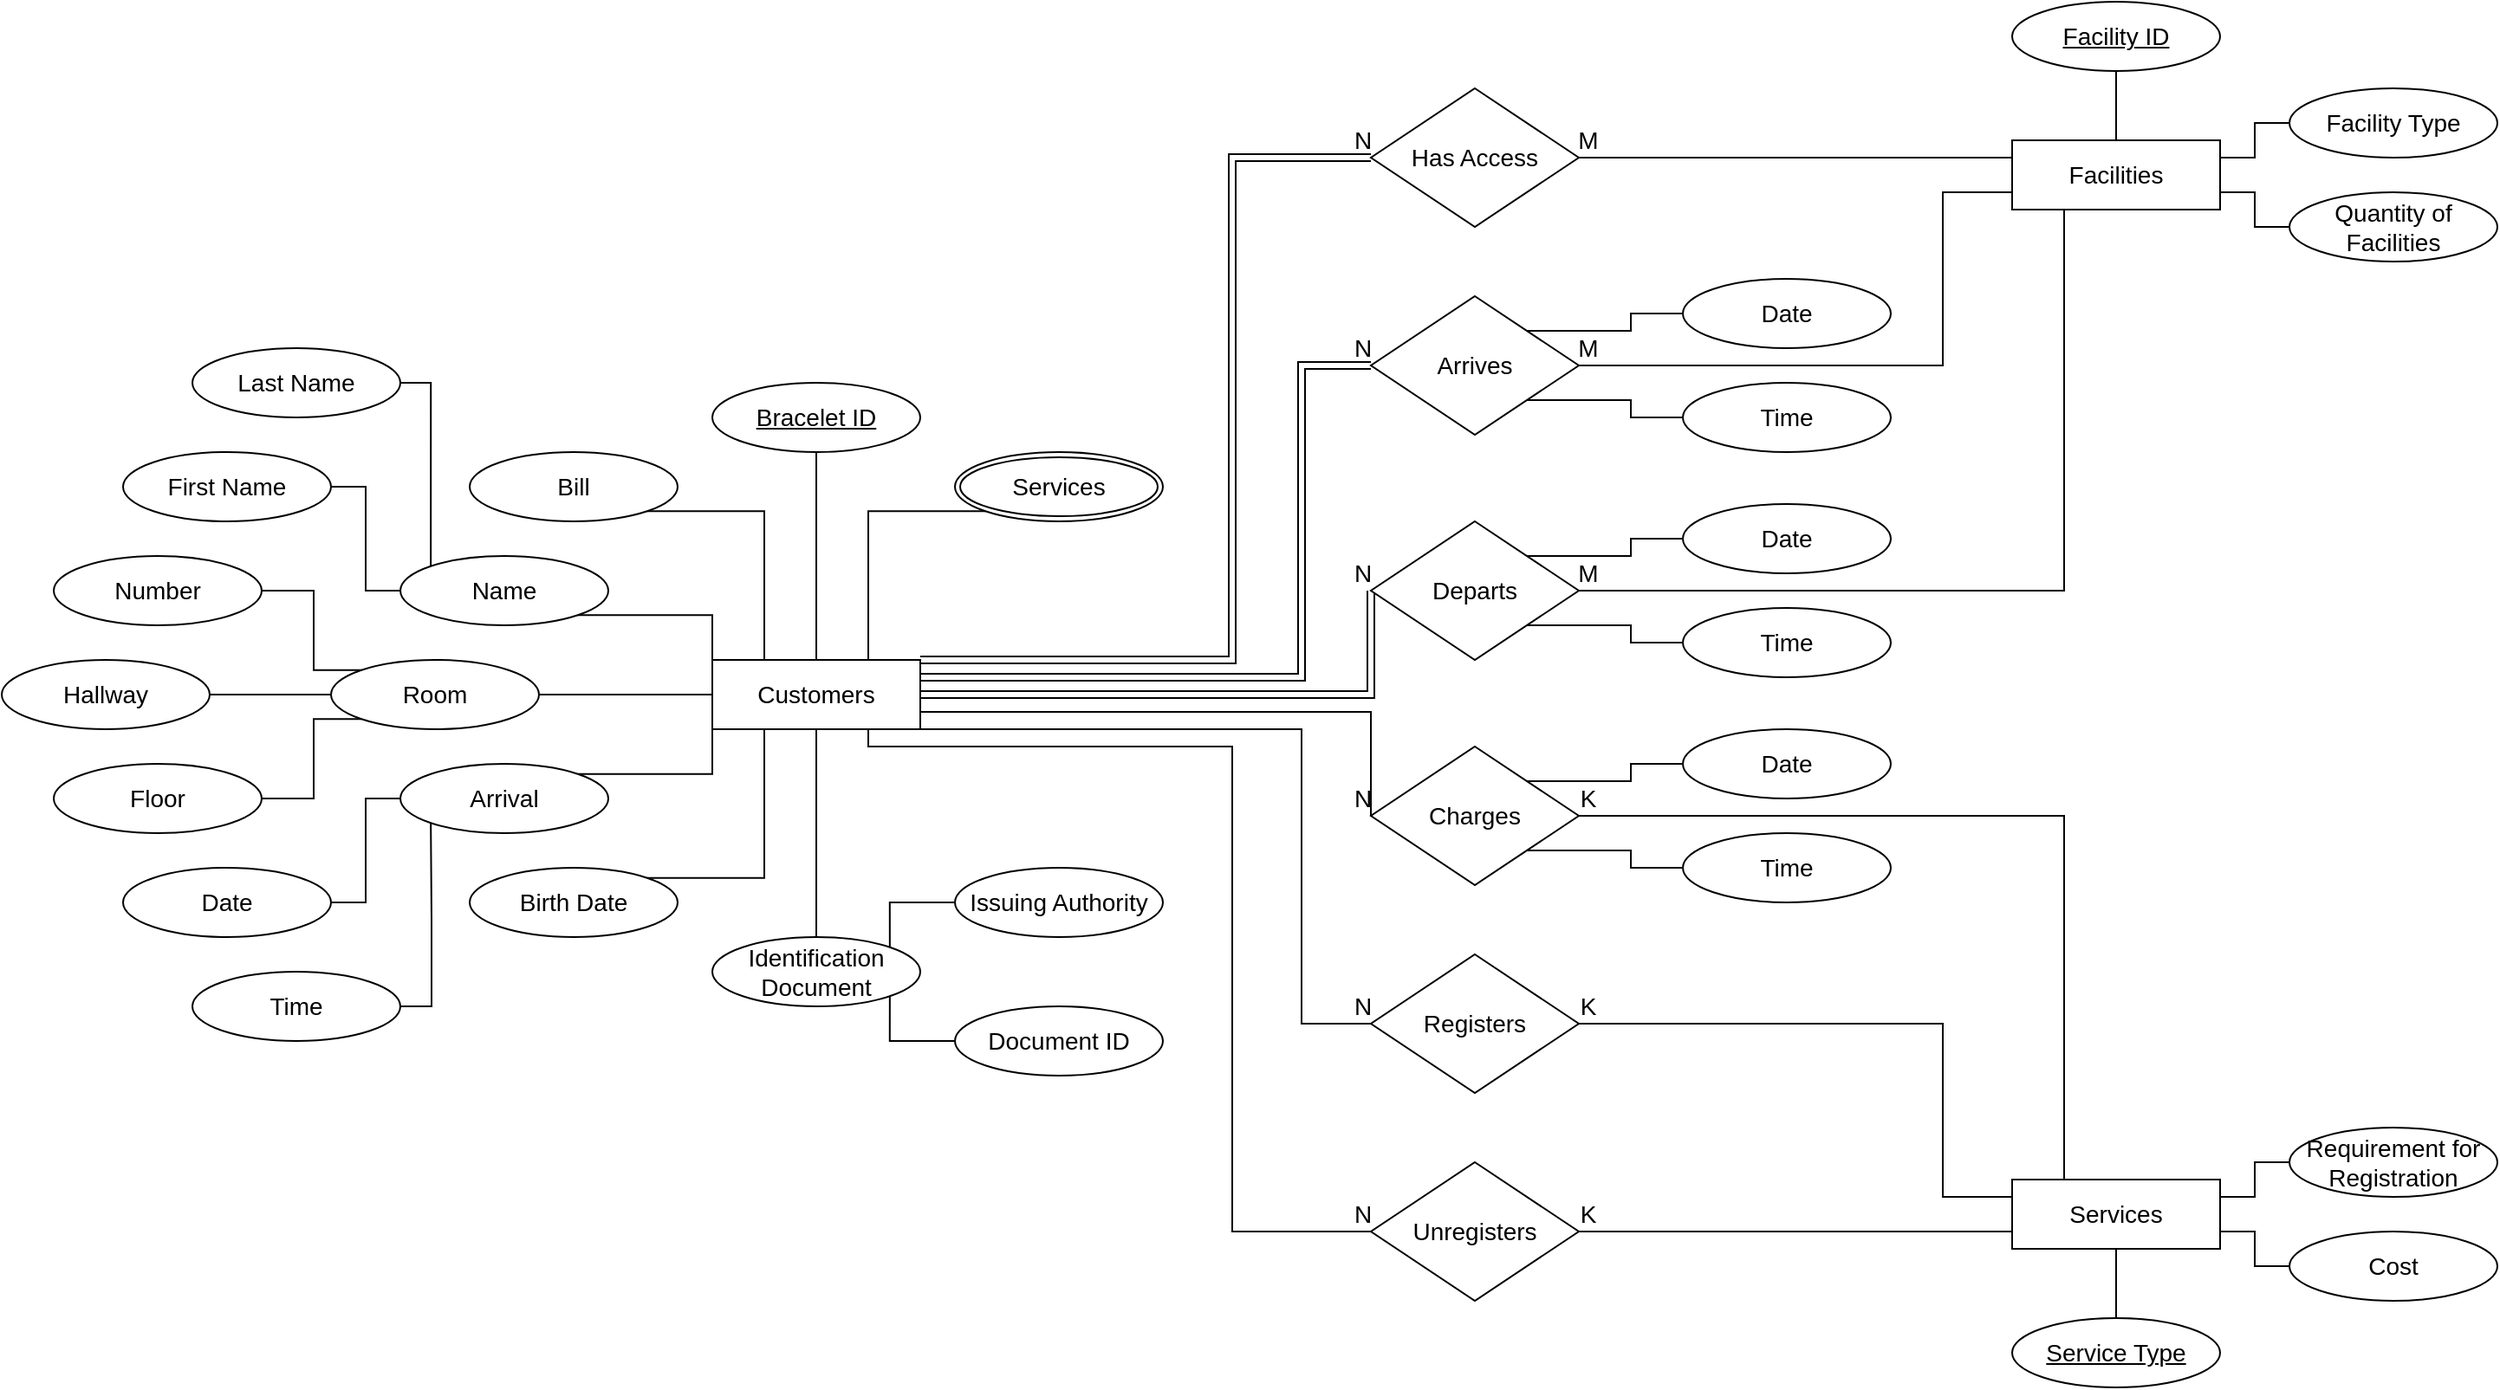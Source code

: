 <mxfile version="14.6.6" type="device"><diagram id="R2lEEEUBdFMjLlhIrx00" name="Page-1"><mxGraphModel dx="1422" dy="762" grid="1" gridSize="10" guides="1" tooltips="1" connect="1" arrows="1" fold="1" page="1" pageScale="1" pageWidth="850" pageHeight="1100" math="0" shadow="0" extFonts="Permanent Marker^https://fonts.googleapis.com/css?family=Permanent+Marker"><root><mxCell id="0"/><mxCell id="1" parent="0"/><mxCell id="P9NIBPSnMs9yez3xF_jF-101" style="edgeStyle=orthogonalEdgeStyle;rounded=0;orthogonalLoop=1;jettySize=auto;html=1;exitX=1;exitY=0;exitDx=0;exitDy=0;entryX=0;entryY=0.5;entryDx=0;entryDy=0;fontSize=14;endArrow=none;endFill=0;shape=link;" parent="1" source="P9NIBPSnMs9yez3xF_jF-2" target="P9NIBPSnMs9yez3xF_jF-92" edge="1"><mxGeometry relative="1" as="geometry"><Array as="points"><mxPoint x="750" y="410"/><mxPoint x="750" y="120"/></Array></mxGeometry></mxCell><mxCell id="P9NIBPSnMs9yez3xF_jF-102" style="edgeStyle=orthogonalEdgeStyle;rounded=0;orthogonalLoop=1;jettySize=auto;html=1;exitX=1;exitY=0.25;exitDx=0;exitDy=0;entryX=0;entryY=0.5;entryDx=0;entryDy=0;fontSize=14;endArrow=none;endFill=0;shape=link;" parent="1" source="P9NIBPSnMs9yez3xF_jF-2" target="P9NIBPSnMs9yez3xF_jF-93" edge="1"><mxGeometry relative="1" as="geometry"><Array as="points"><mxPoint x="790" y="420"/><mxPoint x="790" y="240"/></Array></mxGeometry></mxCell><mxCell id="P9NIBPSnMs9yez3xF_jF-103" style="edgeStyle=orthogonalEdgeStyle;rounded=0;orthogonalLoop=1;jettySize=auto;html=1;exitX=1;exitY=0.5;exitDx=0;exitDy=0;entryX=0;entryY=0.5;entryDx=0;entryDy=0;fontSize=14;endArrow=none;endFill=0;shape=link;" parent="1" source="P9NIBPSnMs9yez3xF_jF-2" target="P9NIBPSnMs9yez3xF_jF-94" edge="1"><mxGeometry relative="1" as="geometry"><Array as="points"><mxPoint x="830" y="430"/></Array></mxGeometry></mxCell><mxCell id="P9NIBPSnMs9yez3xF_jF-104" style="edgeStyle=orthogonalEdgeStyle;rounded=0;orthogonalLoop=1;jettySize=auto;html=1;exitX=1;exitY=0.75;exitDx=0;exitDy=0;entryX=0;entryY=0.5;entryDx=0;entryDy=0;fontSize=14;endArrow=none;endFill=0;" parent="1" source="P9NIBPSnMs9yez3xF_jF-2" target="P9NIBPSnMs9yez3xF_jF-95" edge="1"><mxGeometry relative="1" as="geometry"><Array as="points"><mxPoint x="830" y="440"/></Array></mxGeometry></mxCell><mxCell id="P9NIBPSnMs9yez3xF_jF-105" style="edgeStyle=orthogonalEdgeStyle;rounded=0;orthogonalLoop=1;jettySize=auto;html=1;exitX=1;exitY=1;exitDx=0;exitDy=0;entryX=0;entryY=0.5;entryDx=0;entryDy=0;fontSize=14;endArrow=none;endFill=0;" parent="1" source="P9NIBPSnMs9yez3xF_jF-2" target="P9NIBPSnMs9yez3xF_jF-96" edge="1"><mxGeometry relative="1" as="geometry"><Array as="points"><mxPoint x="790" y="450"/><mxPoint x="790" y="620"/></Array></mxGeometry></mxCell><mxCell id="8W_KLirwvy6C87ahtaQu-6" style="edgeStyle=orthogonalEdgeStyle;rounded=0;orthogonalLoop=1;jettySize=auto;html=1;exitX=0.75;exitY=1;exitDx=0;exitDy=0;entryX=0;entryY=0.5;entryDx=0;entryDy=0;endArrow=none;endFill=0;" edge="1" parent="1" source="P9NIBPSnMs9yez3xF_jF-2" target="8W_KLirwvy6C87ahtaQu-1"><mxGeometry relative="1" as="geometry"><Array as="points"><mxPoint x="540" y="460"/><mxPoint x="750" y="460"/><mxPoint x="750" y="740"/></Array></mxGeometry></mxCell><mxCell id="P9NIBPSnMs9yez3xF_jF-2" value="Customers" style="whiteSpace=wrap;html=1;align=center;fontSize=14;" parent="1" vertex="1"><mxGeometry x="450" y="410" width="120" height="40" as="geometry"/></mxCell><mxCell id="P9NIBPSnMs9yez3xF_jF-152" style="edgeStyle=orthogonalEdgeStyle;rounded=0;orthogonalLoop=1;jettySize=auto;html=1;exitX=1;exitY=0.25;exitDx=0;exitDy=0;entryX=0;entryY=0.5;entryDx=0;entryDy=0;fontSize=14;endArrow=none;endFill=0;" parent="1" source="P9NIBPSnMs9yez3xF_jF-3" target="P9NIBPSnMs9yez3xF_jF-89" edge="1"><mxGeometry relative="1" as="geometry"/></mxCell><mxCell id="P9NIBPSnMs9yez3xF_jF-153" style="edgeStyle=orthogonalEdgeStyle;rounded=0;orthogonalLoop=1;jettySize=auto;html=1;exitX=1;exitY=0.75;exitDx=0;exitDy=0;entryX=0;entryY=0.5;entryDx=0;entryDy=0;fontSize=14;endArrow=none;endFill=0;" parent="1" source="P9NIBPSnMs9yez3xF_jF-3" target="P9NIBPSnMs9yez3xF_jF-86" edge="1"><mxGeometry relative="1" as="geometry"/></mxCell><mxCell id="P9NIBPSnMs9yez3xF_jF-3" value="Services" style="whiteSpace=wrap;html=1;align=center;fontSize=14;" parent="1" vertex="1"><mxGeometry x="1200" y="710" width="120" height="40" as="geometry"/></mxCell><mxCell id="NfiUsNwX1Sfrn5Xv6un1-3" style="edgeStyle=orthogonalEdgeStyle;rounded=0;orthogonalLoop=1;jettySize=auto;html=1;exitX=1;exitY=0.25;exitDx=0;exitDy=0;entryX=0;entryY=0.5;entryDx=0;entryDy=0;endArrow=none;endFill=0;" parent="1" source="P9NIBPSnMs9yez3xF_jF-4" target="P9NIBPSnMs9yez3xF_jF-83" edge="1"><mxGeometry relative="1" as="geometry"/></mxCell><mxCell id="NfiUsNwX1Sfrn5Xv6un1-4" style="edgeStyle=orthogonalEdgeStyle;rounded=0;orthogonalLoop=1;jettySize=auto;html=1;exitX=1;exitY=0.75;exitDx=0;exitDy=0;entryX=0;entryY=0.5;entryDx=0;entryDy=0;endArrow=none;endFill=0;" parent="1" source="P9NIBPSnMs9yez3xF_jF-4" target="NfiUsNwX1Sfrn5Xv6un1-1" edge="1"><mxGeometry relative="1" as="geometry"/></mxCell><mxCell id="P9NIBPSnMs9yez3xF_jF-4" value="Facilities" style="whiteSpace=wrap;html=1;align=center;fontSize=14;" parent="1" vertex="1"><mxGeometry x="1200" y="110" width="120" height="40" as="geometry"/></mxCell><mxCell id="P9NIBPSnMs9yez3xF_jF-57" style="edgeStyle=orthogonalEdgeStyle;rounded=0;orthogonalLoop=1;jettySize=auto;html=1;exitX=1;exitY=0.5;exitDx=0;exitDy=0;entryX=0;entryY=0.5;entryDx=0;entryDy=0;endArrow=none;endFill=0;fontSize=14;" parent="1" source="P9NIBPSnMs9yez3xF_jF-5" target="P9NIBPSnMs9yez3xF_jF-2" edge="1"><mxGeometry relative="1" as="geometry"/></mxCell><mxCell id="P9NIBPSnMs9yez3xF_jF-5" value="Room" style="ellipse;whiteSpace=wrap;html=1;align=center;fontSize=14;" parent="1" vertex="1"><mxGeometry x="230" y="410" width="120" height="40" as="geometry"/></mxCell><mxCell id="P9NIBPSnMs9yez3xF_jF-69" style="edgeStyle=orthogonalEdgeStyle;rounded=0;orthogonalLoop=1;jettySize=auto;html=1;exitX=1;exitY=0;exitDx=0;exitDy=0;entryX=0.25;entryY=1;entryDx=0;entryDy=0;endArrow=none;endFill=0;fontSize=14;" parent="1" source="P9NIBPSnMs9yez3xF_jF-6" target="P9NIBPSnMs9yez3xF_jF-2" edge="1"><mxGeometry relative="1" as="geometry"/></mxCell><mxCell id="P9NIBPSnMs9yez3xF_jF-6" value="Birth Date" style="ellipse;whiteSpace=wrap;html=1;align=center;fontSize=14;" parent="1" vertex="1"><mxGeometry x="310" y="530" width="120" height="40" as="geometry"/></mxCell><mxCell id="P9NIBPSnMs9yez3xF_jF-68" style="edgeStyle=orthogonalEdgeStyle;rounded=0;orthogonalLoop=1;jettySize=auto;html=1;exitX=1;exitY=0;exitDx=0;exitDy=0;entryX=0;entryY=1;entryDx=0;entryDy=0;endArrow=none;endFill=0;fontSize=14;" parent="1" source="P9NIBPSnMs9yez3xF_jF-7" target="P9NIBPSnMs9yez3xF_jF-2" edge="1"><mxGeometry relative="1" as="geometry"/></mxCell><mxCell id="P9NIBPSnMs9yez3xF_jF-7" value="Arrival" style="ellipse;whiteSpace=wrap;html=1;align=center;fontSize=14;" parent="1" vertex="1"><mxGeometry x="270" y="470" width="120" height="40" as="geometry"/></mxCell><mxCell id="P9NIBPSnMs9yez3xF_jF-9" value="Issuing Authority" style="ellipse;whiteSpace=wrap;html=1;align=center;fontSize=14;" parent="1" vertex="1"><mxGeometry x="590" y="530" width="120" height="40" as="geometry"/></mxCell><mxCell id="P9NIBPSnMs9yez3xF_jF-60" style="edgeStyle=orthogonalEdgeStyle;rounded=0;orthogonalLoop=1;jettySize=auto;html=1;exitX=0.5;exitY=0;exitDx=0;exitDy=0;entryX=0.5;entryY=1;entryDx=0;entryDy=0;endArrow=none;endFill=0;fontSize=14;" parent="1" source="P9NIBPSnMs9yez3xF_jF-10" target="P9NIBPSnMs9yez3xF_jF-2" edge="1"><mxGeometry relative="1" as="geometry"/></mxCell><mxCell id="NfiUsNwX1Sfrn5Xv6un1-7" style="edgeStyle=orthogonalEdgeStyle;rounded=0;orthogonalLoop=1;jettySize=auto;html=1;exitX=1;exitY=1;exitDx=0;exitDy=0;entryX=0;entryY=0.5;entryDx=0;entryDy=0;endArrow=none;endFill=0;" parent="1" source="P9NIBPSnMs9yez3xF_jF-10" target="NfiUsNwX1Sfrn5Xv6un1-6" edge="1"><mxGeometry relative="1" as="geometry"><Array as="points"><mxPoint x="552" y="630"/></Array></mxGeometry></mxCell><mxCell id="NfiUsNwX1Sfrn5Xv6un1-8" style="edgeStyle=orthogonalEdgeStyle;rounded=0;orthogonalLoop=1;jettySize=auto;html=1;exitX=1;exitY=0;exitDx=0;exitDy=0;entryX=0;entryY=0.5;entryDx=0;entryDy=0;endArrow=none;endFill=0;" parent="1" source="P9NIBPSnMs9yez3xF_jF-10" target="P9NIBPSnMs9yez3xF_jF-9" edge="1"><mxGeometry relative="1" as="geometry"><Array as="points"><mxPoint x="552" y="550"/></Array></mxGeometry></mxCell><mxCell id="P9NIBPSnMs9yez3xF_jF-10" value="Identification Document" style="ellipse;whiteSpace=wrap;html=1;align=center;fontSize=14;" parent="1" vertex="1"><mxGeometry x="450" y="570" width="120" height="40" as="geometry"/></mxCell><mxCell id="P9NIBPSnMs9yez3xF_jF-67" style="edgeStyle=orthogonalEdgeStyle;rounded=0;orthogonalLoop=1;jettySize=auto;html=1;exitX=1;exitY=1;exitDx=0;exitDy=0;entryX=0;entryY=0;entryDx=0;entryDy=0;endArrow=none;endFill=0;fontSize=14;" parent="1" source="P9NIBPSnMs9yez3xF_jF-11" target="P9NIBPSnMs9yez3xF_jF-2" edge="1"><mxGeometry relative="1" as="geometry"/></mxCell><mxCell id="P9NIBPSnMs9yez3xF_jF-11" value="Name" style="ellipse;whiteSpace=wrap;html=1;align=center;fontSize=14;" parent="1" vertex="1"><mxGeometry x="270" y="350" width="120" height="40" as="geometry"/></mxCell><mxCell id="P9NIBPSnMs9yez3xF_jF-59" style="edgeStyle=orthogonalEdgeStyle;rounded=0;orthogonalLoop=1;jettySize=auto;html=1;exitX=0.5;exitY=1;exitDx=0;exitDy=0;entryX=0.5;entryY=0;entryDx=0;entryDy=0;endArrow=none;endFill=0;fontSize=14;" parent="1" source="P9NIBPSnMs9yez3xF_jF-13" target="P9NIBPSnMs9yez3xF_jF-2" edge="1"><mxGeometry relative="1" as="geometry"/></mxCell><mxCell id="P9NIBPSnMs9yez3xF_jF-13" value="Bracelet ID" style="ellipse;whiteSpace=wrap;html=1;align=center;fontStyle=4;fontSize=14;" parent="1" vertex="1"><mxGeometry x="450" y="250" width="120" height="40" as="geometry"/></mxCell><mxCell id="P9NIBPSnMs9yez3xF_jF-23" style="edgeStyle=orthogonalEdgeStyle;rounded=0;orthogonalLoop=1;jettySize=auto;html=1;exitX=1;exitY=0.5;exitDx=0;exitDy=0;entryX=0;entryY=0;entryDx=0;entryDy=0;endArrow=none;endFill=0;fontSize=14;" parent="1" source="P9NIBPSnMs9yez3xF_jF-16" target="P9NIBPSnMs9yez3xF_jF-11" edge="1"><mxGeometry relative="1" as="geometry"><Array as="points"><mxPoint x="288" y="250"/></Array></mxGeometry></mxCell><mxCell id="P9NIBPSnMs9yez3xF_jF-16" value="Last Name" style="ellipse;whiteSpace=wrap;html=1;align=center;fontSize=14;" parent="1" vertex="1"><mxGeometry x="150" y="230" width="120" height="40" as="geometry"/></mxCell><mxCell id="P9NIBPSnMs9yez3xF_jF-54" style="edgeStyle=orthogonalEdgeStyle;rounded=0;orthogonalLoop=1;jettySize=auto;html=1;exitX=1;exitY=0.5;exitDx=0;exitDy=0;entryX=0;entryY=0;entryDx=0;entryDy=0;endArrow=none;endFill=0;fontSize=14;" parent="1" source="P9NIBPSnMs9yez3xF_jF-17" target="P9NIBPSnMs9yez3xF_jF-5" edge="1"><mxGeometry relative="1" as="geometry"><Array as="points"><mxPoint x="220" y="370"/><mxPoint x="220" y="416"/></Array></mxGeometry></mxCell><mxCell id="P9NIBPSnMs9yez3xF_jF-17" value="Number" style="ellipse;whiteSpace=wrap;html=1;align=center;fontSize=14;" parent="1" vertex="1"><mxGeometry x="70" y="350" width="120" height="40" as="geometry"/></mxCell><mxCell id="P9NIBPSnMs9yez3xF_jF-56" style="edgeStyle=orthogonalEdgeStyle;rounded=0;orthogonalLoop=1;jettySize=auto;html=1;exitX=1;exitY=0.5;exitDx=0;exitDy=0;entryX=0;entryY=0.5;entryDx=0;entryDy=0;endArrow=none;endFill=0;fontSize=14;" parent="1" source="P9NIBPSnMs9yez3xF_jF-18" target="P9NIBPSnMs9yez3xF_jF-5" edge="1"><mxGeometry relative="1" as="geometry"/></mxCell><mxCell id="P9NIBPSnMs9yez3xF_jF-18" value="Hallway" style="ellipse;whiteSpace=wrap;html=1;align=center;fontSize=14;" parent="1" vertex="1"><mxGeometry x="40" y="410" width="120" height="40" as="geometry"/></mxCell><mxCell id="P9NIBPSnMs9yez3xF_jF-27" style="edgeStyle=orthogonalEdgeStyle;rounded=0;orthogonalLoop=1;jettySize=auto;html=1;exitX=1;exitY=0.5;exitDx=0;exitDy=0;entryX=0;entryY=1;entryDx=0;entryDy=0;endArrow=none;endFill=0;fontSize=14;" parent="1" source="P9NIBPSnMs9yez3xF_jF-19" target="P9NIBPSnMs9yez3xF_jF-7" edge="1"><mxGeometry relative="1" as="geometry"><Array as="points"><mxPoint x="288" y="610"/><mxPoint x="288" y="560"/></Array></mxGeometry></mxCell><mxCell id="P9NIBPSnMs9yez3xF_jF-19" value="Time" style="ellipse;whiteSpace=wrap;html=1;align=center;fontSize=14;" parent="1" vertex="1"><mxGeometry x="150" y="590" width="120" height="40" as="geometry"/></mxCell><mxCell id="P9NIBPSnMs9yez3xF_jF-79" style="edgeStyle=orthogonalEdgeStyle;rounded=0;orthogonalLoop=1;jettySize=auto;html=1;exitX=1;exitY=0.5;exitDx=0;exitDy=0;entryX=0;entryY=0.5;entryDx=0;entryDy=0;endArrow=none;endFill=0;fontSize=14;" parent="1" source="P9NIBPSnMs9yez3xF_jF-20" target="P9NIBPSnMs9yez3xF_jF-7" edge="1"><mxGeometry relative="1" as="geometry"/></mxCell><mxCell id="P9NIBPSnMs9yez3xF_jF-20" value="Date" style="ellipse;whiteSpace=wrap;html=1;align=center;fontSize=14;" parent="1" vertex="1"><mxGeometry x="110" y="530" width="120" height="40" as="geometry"/></mxCell><mxCell id="P9NIBPSnMs9yez3xF_jF-77" style="edgeStyle=orthogonalEdgeStyle;rounded=0;orthogonalLoop=1;jettySize=auto;html=1;exitX=1;exitY=0.5;exitDx=0;exitDy=0;entryX=0;entryY=0.5;entryDx=0;entryDy=0;endArrow=none;endFill=0;fontSize=14;" parent="1" source="P9NIBPSnMs9yez3xF_jF-21" target="P9NIBPSnMs9yez3xF_jF-11" edge="1"><mxGeometry relative="1" as="geometry"/></mxCell><mxCell id="P9NIBPSnMs9yez3xF_jF-21" value="First Name" style="ellipse;whiteSpace=wrap;html=1;align=center;fontSize=14;" parent="1" vertex="1"><mxGeometry x="110" y="290" width="120" height="40" as="geometry"/></mxCell><mxCell id="P9NIBPSnMs9yez3xF_jF-55" style="edgeStyle=orthogonalEdgeStyle;rounded=0;orthogonalLoop=1;jettySize=auto;html=1;exitX=1;exitY=0.5;exitDx=0;exitDy=0;entryX=0;entryY=1;entryDx=0;entryDy=0;endArrow=none;endFill=0;fontSize=14;" parent="1" source="P9NIBPSnMs9yez3xF_jF-22" target="P9NIBPSnMs9yez3xF_jF-5" edge="1"><mxGeometry relative="1" as="geometry"><Array as="points"><mxPoint x="220" y="490"/><mxPoint x="220" y="444"/></Array></mxGeometry></mxCell><mxCell id="P9NIBPSnMs9yez3xF_jF-22" value="Floor" style="ellipse;whiteSpace=wrap;html=1;align=center;fontSize=14;" parent="1" vertex="1"><mxGeometry x="70" y="470" width="120" height="40" as="geometry"/></mxCell><mxCell id="P9NIBPSnMs9yez3xF_jF-74" style="edgeStyle=orthogonalEdgeStyle;rounded=0;orthogonalLoop=1;jettySize=auto;html=1;exitX=0;exitY=1;exitDx=0;exitDy=0;entryX=0.75;entryY=0;entryDx=0;entryDy=0;endArrow=none;endFill=0;fontSize=14;" parent="1" source="P9NIBPSnMs9yez3xF_jF-72" target="P9NIBPSnMs9yez3xF_jF-2" edge="1"><mxGeometry relative="1" as="geometry"/></mxCell><mxCell id="P9NIBPSnMs9yez3xF_jF-72" value="Services" style="ellipse;shape=doubleEllipse;margin=3;whiteSpace=wrap;html=1;align=center;perimeterSpacing=0;fontSize=14;" parent="1" vertex="1"><mxGeometry x="590" y="290" width="120" height="40" as="geometry"/></mxCell><mxCell id="P9NIBPSnMs9yez3xF_jF-75" style="edgeStyle=orthogonalEdgeStyle;rounded=0;orthogonalLoop=1;jettySize=auto;html=1;exitX=1;exitY=1;exitDx=0;exitDy=0;entryX=0.25;entryY=0;entryDx=0;entryDy=0;endArrow=none;endFill=0;fontSize=14;" parent="1" source="P9NIBPSnMs9yez3xF_jF-73" target="P9NIBPSnMs9yez3xF_jF-2" edge="1"><mxGeometry relative="1" as="geometry"/></mxCell><mxCell id="P9NIBPSnMs9yez3xF_jF-73" value="Bill" style="ellipse;whiteSpace=wrap;html=1;align=center;fontSize=14;" parent="1" vertex="1"><mxGeometry x="310" y="290" width="120" height="40" as="geometry"/></mxCell><mxCell id="P9NIBPSnMs9yez3xF_jF-84" style="edgeStyle=orthogonalEdgeStyle;rounded=0;orthogonalLoop=1;jettySize=auto;html=1;exitX=0.5;exitY=1;exitDx=0;exitDy=0;entryX=0.5;entryY=0;entryDx=0;entryDy=0;fontSize=14;endArrow=none;endFill=0;" parent="1" source="P9NIBPSnMs9yez3xF_jF-80" target="P9NIBPSnMs9yez3xF_jF-4" edge="1"><mxGeometry relative="1" as="geometry"/></mxCell><mxCell id="P9NIBPSnMs9yez3xF_jF-80" value="Facility ID" style="ellipse;whiteSpace=wrap;html=1;align=center;fontStyle=4;fontSize=14;" parent="1" vertex="1"><mxGeometry x="1200" y="30" width="120" height="40" as="geometry"/></mxCell><mxCell id="P9NIBPSnMs9yez3xF_jF-87" style="edgeStyle=orthogonalEdgeStyle;rounded=0;orthogonalLoop=1;jettySize=auto;html=1;exitX=0.5;exitY=0;exitDx=0;exitDy=0;entryX=0.5;entryY=1;entryDx=0;entryDy=0;fontSize=14;endArrow=none;endFill=0;" parent="1" source="P9NIBPSnMs9yez3xF_jF-81" target="P9NIBPSnMs9yez3xF_jF-3" edge="1"><mxGeometry relative="1" as="geometry"/></mxCell><mxCell id="P9NIBPSnMs9yez3xF_jF-81" value="Service Type" style="ellipse;whiteSpace=wrap;html=1;align=center;fontStyle=4;fontSize=14;" parent="1" vertex="1"><mxGeometry x="1200" y="790" width="120" height="40" as="geometry"/></mxCell><mxCell id="P9NIBPSnMs9yez3xF_jF-83" value="Facility Type" style="ellipse;whiteSpace=wrap;html=1;align=center;fontSize=14;" parent="1" vertex="1"><mxGeometry x="1360" y="80" width="120" height="40" as="geometry"/></mxCell><mxCell id="P9NIBPSnMs9yez3xF_jF-86" value="Cost" style="ellipse;whiteSpace=wrap;html=1;align=center;fontSize=14;" parent="1" vertex="1"><mxGeometry x="1360" y="740" width="120" height="40" as="geometry"/></mxCell><mxCell id="P9NIBPSnMs9yez3xF_jF-89" value="Requirement for Registration" style="ellipse;whiteSpace=wrap;html=1;align=center;fontSize=14;" parent="1" vertex="1"><mxGeometry x="1360" y="680" width="120" height="40" as="geometry"/></mxCell><mxCell id="P9NIBPSnMs9yez3xF_jF-135" style="edgeStyle=orthogonalEdgeStyle;rounded=0;orthogonalLoop=1;jettySize=auto;html=1;exitX=1;exitY=0.5;exitDx=0;exitDy=0;entryX=0;entryY=0.5;entryDx=0;entryDy=0;fontSize=14;endArrow=none;endFill=0;" parent="1" source="P9NIBPSnMs9yez3xF_jF-92" target="P9NIBPSnMs9yez3xF_jF-4" edge="1"><mxGeometry relative="1" as="geometry"><Array as="points"><mxPoint x="1200" y="120"/></Array></mxGeometry></mxCell><mxCell id="P9NIBPSnMs9yez3xF_jF-92" value="Has Access" style="shape=rhombus;perimeter=rhombusPerimeter;whiteSpace=wrap;html=1;align=center;fontSize=14;" parent="1" vertex="1"><mxGeometry x="830" y="80" width="120" height="80" as="geometry"/></mxCell><mxCell id="P9NIBPSnMs9yez3xF_jF-137" style="edgeStyle=orthogonalEdgeStyle;rounded=0;orthogonalLoop=1;jettySize=auto;html=1;exitX=1;exitY=0;exitDx=0;exitDy=0;entryX=0;entryY=0.5;entryDx=0;entryDy=0;fontSize=14;endArrow=none;endFill=0;" parent="1" source="P9NIBPSnMs9yez3xF_jF-93" target="P9NIBPSnMs9yez3xF_jF-119" edge="1"><mxGeometry relative="1" as="geometry"/></mxCell><mxCell id="P9NIBPSnMs9yez3xF_jF-138" style="edgeStyle=orthogonalEdgeStyle;rounded=0;orthogonalLoop=1;jettySize=auto;html=1;exitX=1;exitY=1;exitDx=0;exitDy=0;entryX=0;entryY=0.5;entryDx=0;entryDy=0;fontSize=14;endArrow=none;endFill=0;" parent="1" source="P9NIBPSnMs9yez3xF_jF-93" target="P9NIBPSnMs9yez3xF_jF-118" edge="1"><mxGeometry relative="1" as="geometry"/></mxCell><mxCell id="P9NIBPSnMs9yez3xF_jF-143" style="edgeStyle=orthogonalEdgeStyle;rounded=0;orthogonalLoop=1;jettySize=auto;html=1;exitX=1;exitY=0.5;exitDx=0;exitDy=0;entryX=0;entryY=0.75;entryDx=0;entryDy=0;fontSize=14;endArrow=none;endFill=0;" parent="1" source="P9NIBPSnMs9yez3xF_jF-93" target="P9NIBPSnMs9yez3xF_jF-4" edge="1"><mxGeometry relative="1" as="geometry"><Array as="points"><mxPoint x="1160" y="240"/><mxPoint x="1160" y="140"/></Array></mxGeometry></mxCell><mxCell id="P9NIBPSnMs9yez3xF_jF-93" value="Arrives" style="shape=rhombus;perimeter=rhombusPerimeter;whiteSpace=wrap;html=1;align=center;fontSize=14;" parent="1" vertex="1"><mxGeometry x="830" y="200" width="120" height="80" as="geometry"/></mxCell><mxCell id="P9NIBPSnMs9yez3xF_jF-130" style="edgeStyle=orthogonalEdgeStyle;rounded=0;orthogonalLoop=1;jettySize=auto;html=1;exitX=1;exitY=1;exitDx=0;exitDy=0;entryX=0;entryY=0.5;entryDx=0;entryDy=0;fontSize=14;endArrow=none;endFill=0;" parent="1" source="P9NIBPSnMs9yez3xF_jF-94" target="P9NIBPSnMs9yez3xF_jF-121" edge="1"><mxGeometry relative="1" as="geometry"/></mxCell><mxCell id="P9NIBPSnMs9yez3xF_jF-132" style="edgeStyle=orthogonalEdgeStyle;rounded=0;orthogonalLoop=1;jettySize=auto;html=1;exitX=1;exitY=0;exitDx=0;exitDy=0;entryX=0;entryY=0.5;entryDx=0;entryDy=0;fontSize=14;endArrow=none;endFill=0;" parent="1" source="P9NIBPSnMs9yez3xF_jF-94" target="P9NIBPSnMs9yez3xF_jF-120" edge="1"><mxGeometry relative="1" as="geometry"/></mxCell><mxCell id="P9NIBPSnMs9yez3xF_jF-145" style="edgeStyle=orthogonalEdgeStyle;rounded=0;orthogonalLoop=1;jettySize=auto;html=1;exitX=1;exitY=0.5;exitDx=0;exitDy=0;fontSize=14;endArrow=none;endFill=0;" parent="1" source="P9NIBPSnMs9yez3xF_jF-94" edge="1"><mxGeometry relative="1" as="geometry"><mxPoint x="1230" y="150" as="targetPoint"/><Array as="points"><mxPoint x="1230" y="370"/><mxPoint x="1230" y="150"/></Array></mxGeometry></mxCell><mxCell id="P9NIBPSnMs9yez3xF_jF-94" value="Departs" style="shape=rhombus;perimeter=rhombusPerimeter;whiteSpace=wrap;html=1;align=center;fontSize=14;" parent="1" vertex="1"><mxGeometry x="830" y="330" width="120" height="80" as="geometry"/></mxCell><mxCell id="P9NIBPSnMs9yez3xF_jF-139" style="edgeStyle=orthogonalEdgeStyle;rounded=0;orthogonalLoop=1;jettySize=auto;html=1;exitX=1;exitY=0;exitDx=0;exitDy=0;entryX=0;entryY=0.5;entryDx=0;entryDy=0;fontSize=14;endArrow=none;endFill=0;" parent="1" source="P9NIBPSnMs9yez3xF_jF-95" target="P9NIBPSnMs9yez3xF_jF-122" edge="1"><mxGeometry relative="1" as="geometry"/></mxCell><mxCell id="P9NIBPSnMs9yez3xF_jF-140" style="edgeStyle=orthogonalEdgeStyle;rounded=0;orthogonalLoop=1;jettySize=auto;html=1;exitX=1;exitY=1;exitDx=0;exitDy=0;entryX=0;entryY=0.5;entryDx=0;entryDy=0;fontSize=14;endArrow=none;endFill=0;" parent="1" source="P9NIBPSnMs9yez3xF_jF-95" target="P9NIBPSnMs9yez3xF_jF-123" edge="1"><mxGeometry relative="1" as="geometry"/></mxCell><mxCell id="P9NIBPSnMs9yez3xF_jF-148" style="edgeStyle=orthogonalEdgeStyle;rounded=0;orthogonalLoop=1;jettySize=auto;html=1;exitX=1;exitY=0.5;exitDx=0;exitDy=0;entryX=0.25;entryY=0;entryDx=0;entryDy=0;fontSize=14;endArrow=none;endFill=0;" parent="1" source="P9NIBPSnMs9yez3xF_jF-95" target="P9NIBPSnMs9yez3xF_jF-3" edge="1"><mxGeometry relative="1" as="geometry"/></mxCell><mxCell id="P9NIBPSnMs9yez3xF_jF-95" value="Charges" style="shape=rhombus;perimeter=rhombusPerimeter;whiteSpace=wrap;html=1;align=center;fontSize=14;" parent="1" vertex="1"><mxGeometry x="830" y="460" width="120" height="80" as="geometry"/></mxCell><mxCell id="P9NIBPSnMs9yez3xF_jF-134" style="edgeStyle=orthogonalEdgeStyle;rounded=0;orthogonalLoop=1;jettySize=auto;html=1;exitX=1;exitY=0.5;exitDx=0;exitDy=0;entryX=0;entryY=0.5;entryDx=0;entryDy=0;fontSize=14;endArrow=none;endFill=0;" parent="1" source="P9NIBPSnMs9yez3xF_jF-96" target="P9NIBPSnMs9yez3xF_jF-3" edge="1"><mxGeometry relative="1" as="geometry"><Array as="points"><mxPoint x="1160" y="620"/><mxPoint x="1160" y="720"/><mxPoint x="1200" y="720"/></Array></mxGeometry></mxCell><mxCell id="P9NIBPSnMs9yez3xF_jF-96" value="&lt;span&gt;Registers&lt;/span&gt;" style="shape=rhombus;perimeter=rhombusPerimeter;whiteSpace=wrap;html=1;align=center;fontSize=14;" parent="1" vertex="1"><mxGeometry x="830" y="580" width="120" height="80" as="geometry"/></mxCell><mxCell id="P9NIBPSnMs9yez3xF_jF-107" value="N" style="text;html=1;align=center;verticalAlign=middle;resizable=0;points=[];autosize=1;strokeColor=none;fontSize=14;" parent="1" vertex="1"><mxGeometry x="810" y="220" width="30" height="20" as="geometry"/></mxCell><mxCell id="P9NIBPSnMs9yez3xF_jF-111" value="N" style="text;html=1;align=center;verticalAlign=middle;resizable=0;points=[];autosize=1;strokeColor=none;fontSize=14;" parent="1" vertex="1"><mxGeometry x="810" y="350" width="30" height="20" as="geometry"/></mxCell><mxCell id="P9NIBPSnMs9yez3xF_jF-114" value="N" style="text;html=1;align=center;verticalAlign=middle;resizable=0;points=[];autosize=1;strokeColor=none;fontSize=14;" parent="1" vertex="1"><mxGeometry x="810" y="480" width="30" height="20" as="geometry"/></mxCell><mxCell id="P9NIBPSnMs9yez3xF_jF-115" value="N" style="text;html=1;align=center;verticalAlign=middle;resizable=0;points=[];autosize=1;strokeColor=none;fontSize=14;" parent="1" vertex="1"><mxGeometry x="810" y="600" width="30" height="20" as="geometry"/></mxCell><mxCell id="P9NIBPSnMs9yez3xF_jF-118" value="Time" style="ellipse;whiteSpace=wrap;html=1;align=center;fontSize=14;" parent="1" vertex="1"><mxGeometry x="1010" y="250" width="120" height="40" as="geometry"/></mxCell><mxCell id="P9NIBPSnMs9yez3xF_jF-119" value="Date" style="ellipse;whiteSpace=wrap;html=1;align=center;fontSize=14;" parent="1" vertex="1"><mxGeometry x="1010" y="190" width="120" height="40" as="geometry"/></mxCell><mxCell id="P9NIBPSnMs9yez3xF_jF-120" value="Date" style="ellipse;whiteSpace=wrap;html=1;align=center;fontSize=14;" parent="1" vertex="1"><mxGeometry x="1010" y="320" width="120" height="40" as="geometry"/></mxCell><mxCell id="P9NIBPSnMs9yez3xF_jF-121" value="Time" style="ellipse;whiteSpace=wrap;html=1;align=center;fontSize=14;" parent="1" vertex="1"><mxGeometry x="1010" y="380" width="120" height="40" as="geometry"/></mxCell><mxCell id="P9NIBPSnMs9yez3xF_jF-122" value="Date" style="ellipse;whiteSpace=wrap;html=1;align=center;fontSize=14;" parent="1" vertex="1"><mxGeometry x="1010" y="450" width="120" height="40" as="geometry"/></mxCell><mxCell id="P9NIBPSnMs9yez3xF_jF-123" value="Time" style="ellipse;whiteSpace=wrap;html=1;align=center;fontSize=14;" parent="1" vertex="1"><mxGeometry x="1010" y="510" width="120" height="40" as="geometry"/></mxCell><mxCell id="P9NIBPSnMs9yez3xF_jF-136" value="N" style="text;html=1;align=center;verticalAlign=middle;resizable=0;points=[];autosize=1;strokeColor=none;fontSize=14;" parent="1" vertex="1"><mxGeometry x="810" y="100" width="30" height="20" as="geometry"/></mxCell><mxCell id="P9NIBPSnMs9yez3xF_jF-141" value="M" style="text;html=1;align=center;verticalAlign=middle;resizable=0;points=[];autosize=1;strokeColor=none;fontSize=14;" parent="1" vertex="1"><mxGeometry x="940" y="100" width="30" height="20" as="geometry"/></mxCell><mxCell id="P9NIBPSnMs9yez3xF_jF-142" value="K" style="text;html=1;align=center;verticalAlign=middle;resizable=0;points=[];autosize=1;strokeColor=none;fontSize=14;" parent="1" vertex="1"><mxGeometry x="945" y="600" width="20" height="20" as="geometry"/></mxCell><mxCell id="P9NIBPSnMs9yez3xF_jF-146" value="M" style="text;html=1;align=center;verticalAlign=middle;resizable=0;points=[];autosize=1;strokeColor=none;fontSize=14;" parent="1" vertex="1"><mxGeometry x="940" y="220" width="30" height="20" as="geometry"/></mxCell><mxCell id="P9NIBPSnMs9yez3xF_jF-147" value="M" style="text;html=1;align=center;verticalAlign=middle;resizable=0;points=[];autosize=1;strokeColor=none;fontSize=14;" parent="1" vertex="1"><mxGeometry x="940" y="350" width="30" height="20" as="geometry"/></mxCell><mxCell id="P9NIBPSnMs9yez3xF_jF-154" value="K" style="text;html=1;align=center;verticalAlign=middle;resizable=0;points=[];autosize=1;strokeColor=none;fontSize=14;" parent="1" vertex="1"><mxGeometry x="945" y="480" width="20" height="20" as="geometry"/></mxCell><mxCell id="NfiUsNwX1Sfrn5Xv6un1-1" value="&lt;font style=&quot;font-size: 14px&quot;&gt;Quantity of Facilities&lt;/font&gt;" style="ellipse;whiteSpace=wrap;html=1;align=center;" parent="1" vertex="1"><mxGeometry x="1360" y="140" width="120" height="40" as="geometry"/></mxCell><mxCell id="NfiUsNwX1Sfrn5Xv6un1-6" value="Document ID" style="ellipse;whiteSpace=wrap;html=1;align=center;fontSize=14;" parent="1" vertex="1"><mxGeometry x="590" y="610" width="120" height="40" as="geometry"/></mxCell><mxCell id="8W_KLirwvy6C87ahtaQu-7" style="edgeStyle=orthogonalEdgeStyle;rounded=0;orthogonalLoop=1;jettySize=auto;html=1;exitX=1;exitY=0.5;exitDx=0;exitDy=0;entryX=0;entryY=0.75;entryDx=0;entryDy=0;endArrow=none;endFill=0;" edge="1" parent="1" source="8W_KLirwvy6C87ahtaQu-1" target="P9NIBPSnMs9yez3xF_jF-3"><mxGeometry relative="1" as="geometry"/></mxCell><mxCell id="8W_KLirwvy6C87ahtaQu-1" value="Unregisters" style="shape=rhombus;perimeter=rhombusPerimeter;whiteSpace=wrap;html=1;align=center;fontSize=14;" vertex="1" parent="1"><mxGeometry x="830" y="700" width="120" height="80" as="geometry"/></mxCell><mxCell id="8W_KLirwvy6C87ahtaQu-4" value="N" style="text;html=1;align=center;verticalAlign=middle;resizable=0;points=[];autosize=1;strokeColor=none;fontSize=14;" vertex="1" parent="1"><mxGeometry x="810" y="720" width="30" height="20" as="geometry"/></mxCell><mxCell id="8W_KLirwvy6C87ahtaQu-5" value="K" style="text;html=1;align=center;verticalAlign=middle;resizable=0;points=[];autosize=1;strokeColor=none;fontSize=14;" vertex="1" parent="1"><mxGeometry x="945" y="720" width="20" height="20" as="geometry"/></mxCell></root></mxGraphModel></diagram></mxfile>